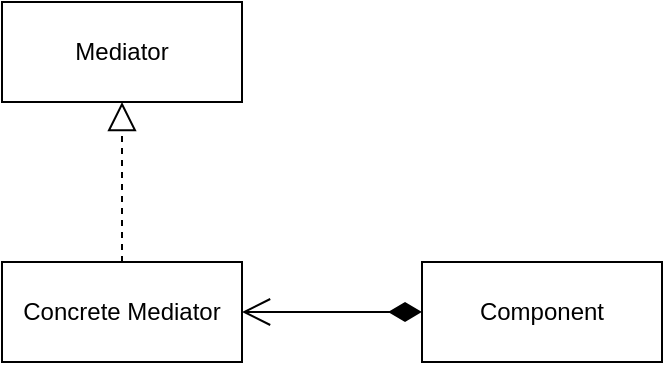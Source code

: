<mxfile>
    <diagram id="e5_fVz1MtBTCCohlfycF" name="Page-1">
        <mxGraphModel dx="1046" dy="366" grid="1" gridSize="10" guides="1" tooltips="1" connect="1" arrows="1" fold="1" page="1" pageScale="1" pageWidth="827" pageHeight="1169" math="0" shadow="0">
            <root>
                <mxCell id="0"/>
                <mxCell id="1" parent="0"/>
                <mxCell id="2" value="Mediator" style="rounded=0;whiteSpace=wrap;html=1;" parent="1" vertex="1">
                    <mxGeometry x="270" y="140" width="120" height="50" as="geometry"/>
                </mxCell>
                <mxCell id="3" value="Concrete Mediator" style="rounded=0;whiteSpace=wrap;html=1;" parent="1" vertex="1">
                    <mxGeometry x="270" y="270" width="120" height="50" as="geometry"/>
                </mxCell>
                <mxCell id="5" value="" style="endArrow=block;dashed=1;endFill=0;endSize=12;html=1;exitX=0.5;exitY=0;exitDx=0;exitDy=0;entryX=0.5;entryY=1;entryDx=0;entryDy=0;" edge="1" parent="1" source="3" target="2">
                    <mxGeometry width="160" relative="1" as="geometry">
                        <mxPoint x="70" y="250" as="sourcePoint"/>
                        <mxPoint x="230" y="250" as="targetPoint"/>
                    </mxGeometry>
                </mxCell>
                <mxCell id="6" value="Component" style="rounded=0;whiteSpace=wrap;html=1;" vertex="1" parent="1">
                    <mxGeometry x="480" y="270" width="120" height="50" as="geometry"/>
                </mxCell>
                <mxCell id="8" value="" style="endArrow=open;html=1;endSize=12;startArrow=diamondThin;startSize=14;startFill=1;edgeStyle=orthogonalEdgeStyle;align=left;verticalAlign=bottom;exitX=0;exitY=0.5;exitDx=0;exitDy=0;entryX=1;entryY=0.5;entryDx=0;entryDy=0;" edge="1" parent="1" source="6" target="3">
                    <mxGeometry x="-1" y="3" relative="1" as="geometry">
                        <mxPoint x="430" y="240" as="sourcePoint"/>
                        <mxPoint x="590" y="240" as="targetPoint"/>
                    </mxGeometry>
                </mxCell>
            </root>
        </mxGraphModel>
    </diagram>
</mxfile>